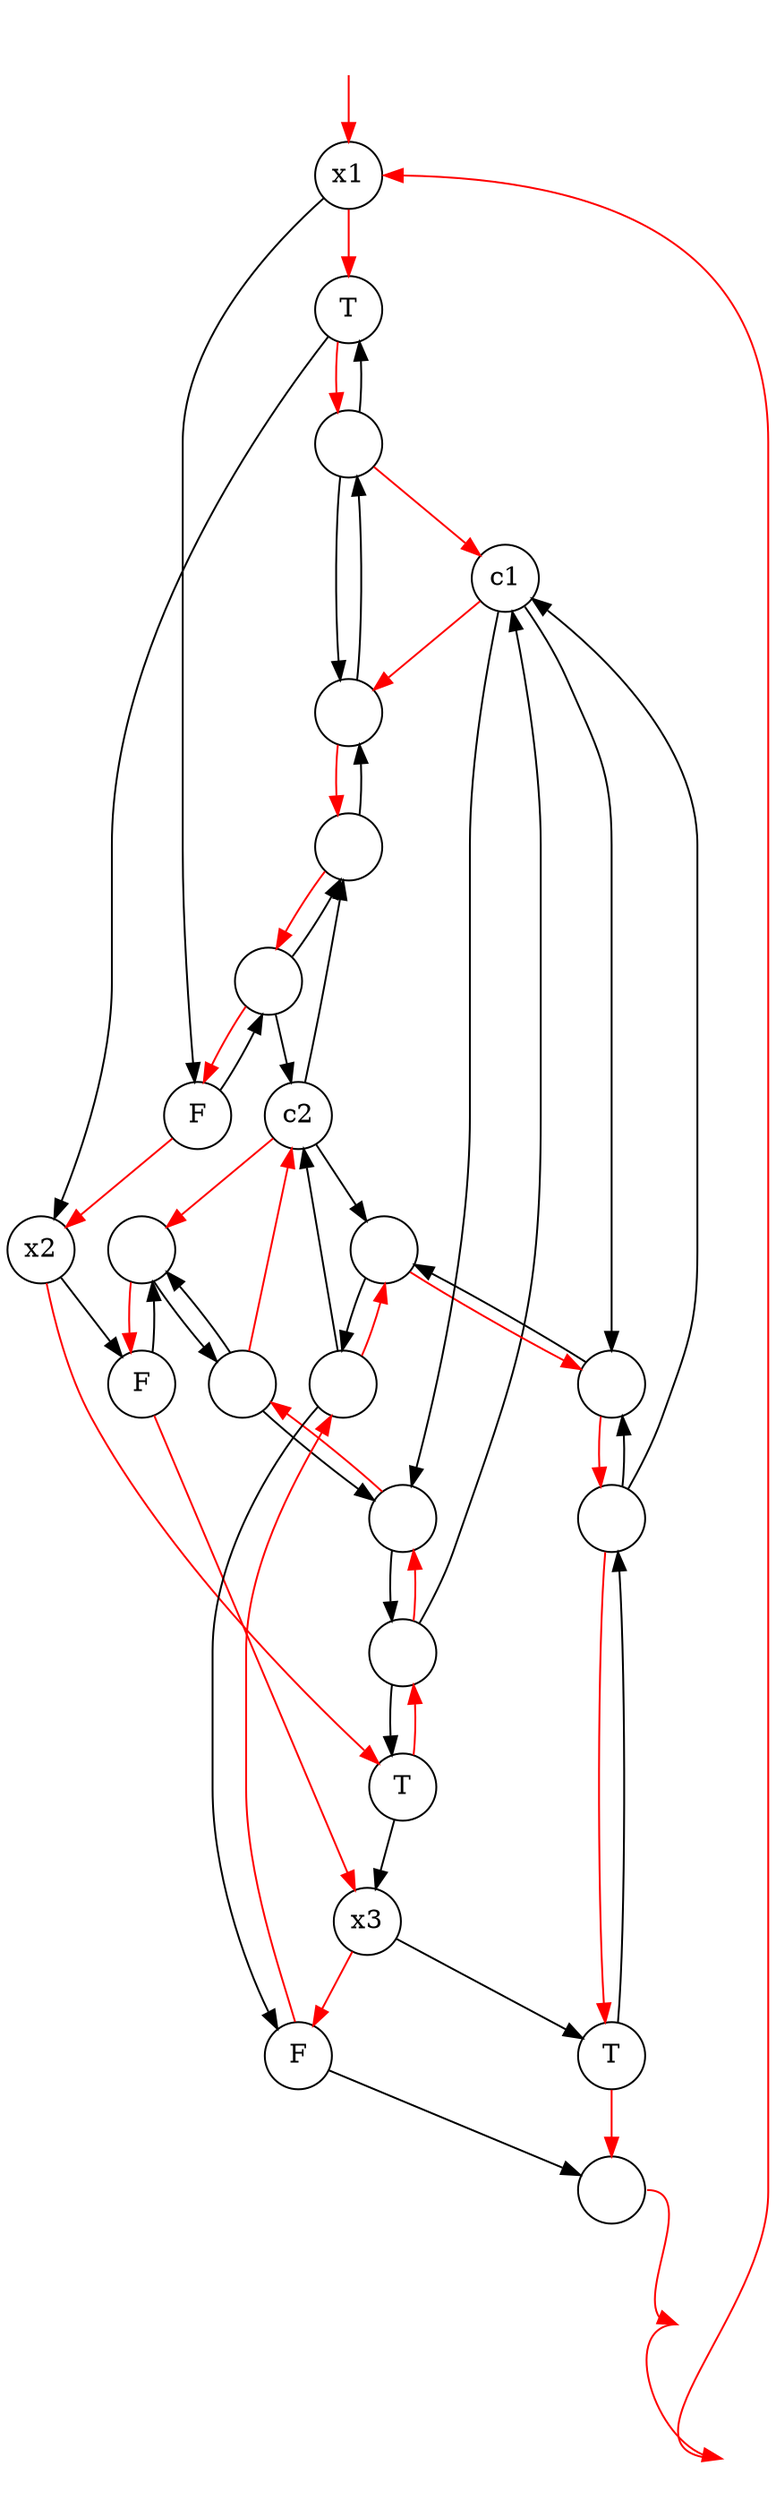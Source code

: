 strict digraph d{
    node[shape=circle label="" fixedsize=true]

    pointer [shape=none pos="0,3!"]
    x1 [pos="0,2!" label="x1"]
    x1T [pos="-3,0!" label="T"]
    x11 [pos="-1.8,0!"]
    x12 [pos="-0.6,0!"]
    x13 [pos="0.6,0!"]
    x14 [pos="1.8,0!"]
    x1F [pos="3,0!" label="F"]

    x2 [pos="0,-2!" label="x2"]
    x2T [pos="-3,-4!" label="T"]
    x21 [pos="-1.8,-4!"]
    x22 [pos="-0.6,-4!"]
    x23 [pos="0.6,-4!"]
    x24 [pos="1.8,-4!"]
    x2F [pos="3,-4!" label="F"]

    x3 [pos="0,-6!" label="x3"]
    x3T [pos="-3,-8!" label="T"]
    x31 [pos="-1.8,-8!"]
    x32 [pos="-0.6,-8!"]
    x33 [pos="0.6,-8!"]
    x34 [pos="1.8,-8!"]
    x3F [pos="3,-8!" label="F"]

    exit [pos="0,-10!"]

    c1 [pos="-5,-2!" label="c1"]
    c2 [pos="5,-2!" label="c2"]

    loop1 [shape=none pos="6,-8!" width="0"]
    loop2 [shape=none pos="6,0!" width="0"]

    pointer -> x1 [color="red"]
    x1 -> x1T -> x11 -> x12 -> x13 -> x14 -> x1F -> x2
    x1 -> x1F -> x14 -> x13 -> x12 -> x11 -> x1T -> x2

    x2 -> x2T -> x21 -> x22 -> x23 -> x24 -> x2F -> x3
    x2 -> x2F -> x24 -> x23 -> x22 -> x21 -> x2T -> x3

    x3 -> x3T -> x31 -> x32 -> x33 -> x34 -> x3F -> exit
    x3 -> x3F -> x34 -> x33 -> x32 -> x31 -> x3T -> exit

    x11 -> c1 -> x12 
    x21 -> c1 -> x22 
    x31 -> c1 -> x32 

    x14 -> c2 -> x13 
    x23 -> c2 -> x24 
    x34 -> c2 -> x33 

    exit:e -> loop1:w -> loop2:w -> x1:e [color="red"]

    x1 -> x1T -> x11 -> c1 -> x12 -> x13 -> x14 -> x1F -> x2 [color="red"]
    x2 -> x2T -> x21 -> x22 -> x23 -> c2 -> x24 -> x2F -> x3 [color="red"]
    x3 -> x3F -> x34 -> x33 -> x32 -> x31 -> x3T -> exit [color="red"]
}